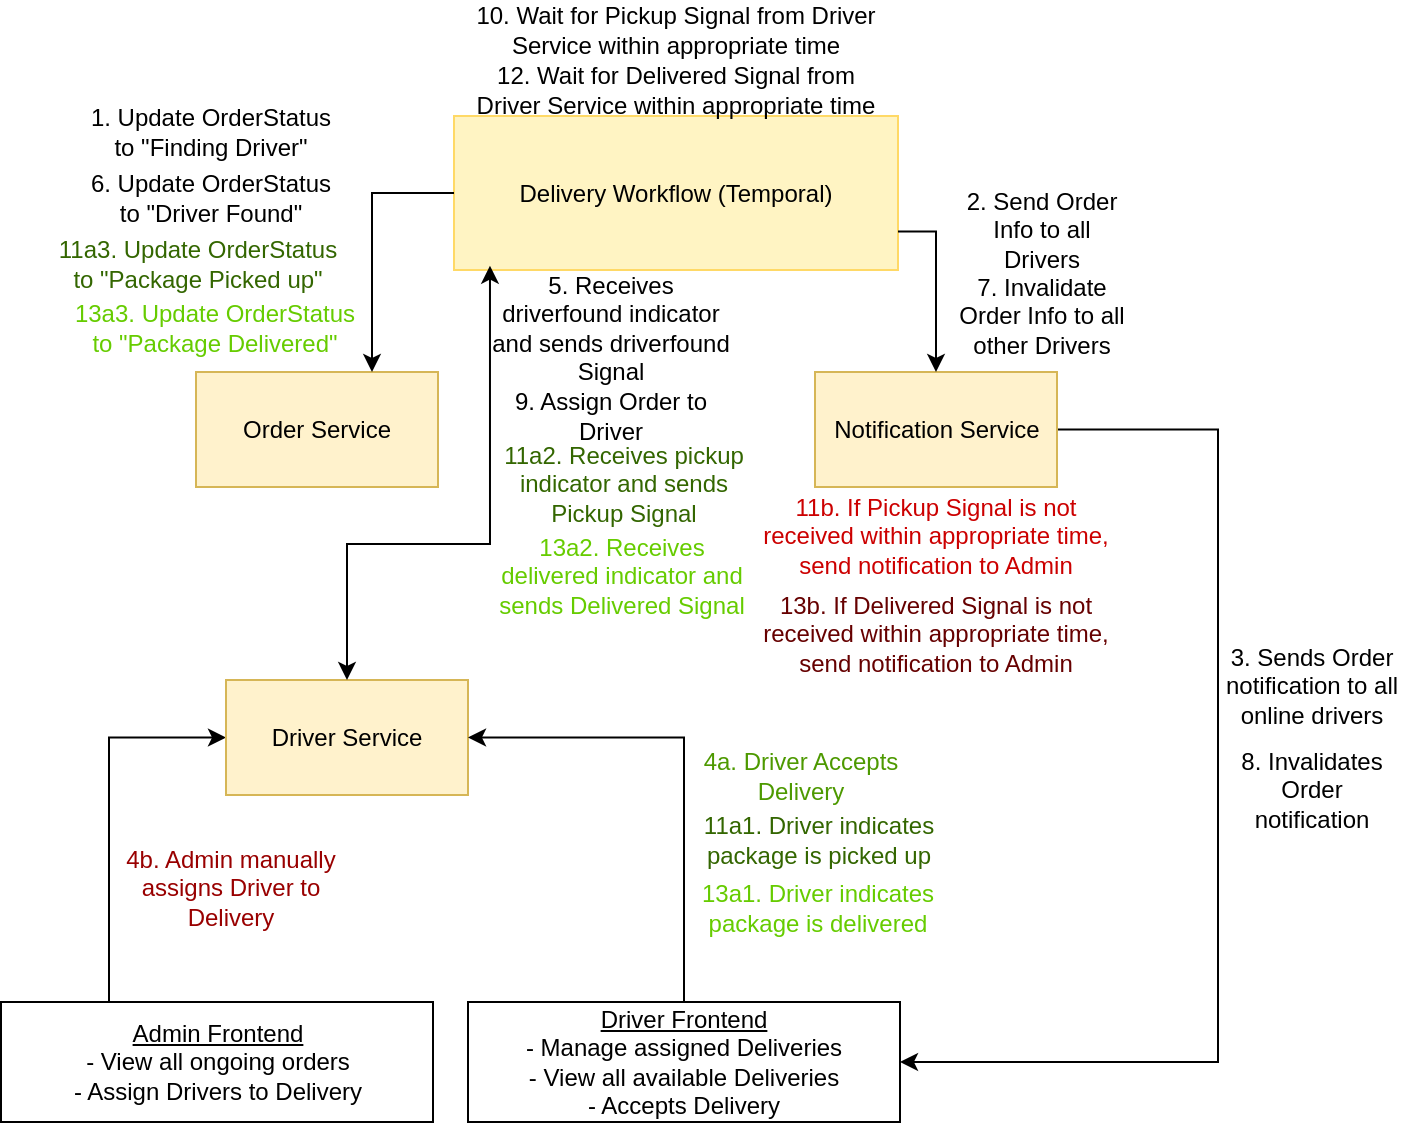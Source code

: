 <mxfile version="26.1.0">
  <diagram name="Page-1" id="AIPoxRdhrtce3UdJt4KN">
    <mxGraphModel dx="1026" dy="609" grid="0" gridSize="10" guides="1" tooltips="1" connect="1" arrows="1" fold="1" page="1" pageScale="1" pageWidth="827" pageHeight="1169" math="0" shadow="0">
      <root>
        <mxCell id="0" />
        <mxCell id="1" parent="0" />
        <mxCell id="sGVSHZmp7kZCRn9jOwzH-1" value="Delivery Workflow (Temporal)" style="rounded=0;whiteSpace=wrap;html=1;fillColor=light-dark(#FFF4C3,var(--ge-dark-color, #121212));strokeColor=light-dark(#FFD966,#FFFFFF);" parent="1" vertex="1">
          <mxGeometry x="340" y="112" width="222" height="77" as="geometry" />
        </mxCell>
        <mxCell id="N_pRQEPDte80IIOeTLnO-1" value="Order Service" style="rounded=0;whiteSpace=wrap;html=1;fillColor=#fff2cc;strokeColor=#d6b656;" parent="1" vertex="1">
          <mxGeometry x="211" y="240" width="121" height="57.5" as="geometry" />
        </mxCell>
        <mxCell id="N_pRQEPDte80IIOeTLnO-2" value="" style="endArrow=none;startArrow=classic;html=1;rounded=0;entryX=0;entryY=0.5;entryDx=0;entryDy=0;edgeStyle=orthogonalEdgeStyle;startFill=1;" parent="1" target="sGVSHZmp7kZCRn9jOwzH-1" edge="1">
          <mxGeometry width="50" height="50" relative="1" as="geometry">
            <mxPoint x="299" y="240" as="sourcePoint" />
            <mxPoint x="159.25" y="147" as="targetPoint" />
            <Array as="points">
              <mxPoint x="299" y="240" />
              <mxPoint x="299" y="151" />
            </Array>
          </mxGeometry>
        </mxCell>
        <mxCell id="N_pRQEPDte80IIOeTLnO-3" value="1. Update OrderStatus to &quot;Finding Driver&quot;" style="text;html=1;align=center;verticalAlign=middle;whiteSpace=wrap;rounded=0;" parent="1" vertex="1">
          <mxGeometry x="151" y="105" width="135" height="30" as="geometry" />
        </mxCell>
        <mxCell id="FCyn03ZtiModcpzmfuNr-1" style="edgeStyle=orthogonalEdgeStyle;rounded=0;orthogonalLoop=1;jettySize=auto;html=1;exitX=0;exitY=0.5;exitDx=0;exitDy=0;entryX=0.25;entryY=0;entryDx=0;entryDy=0;startArrow=classic;startFill=1;endArrow=none;" edge="1" parent="1" source="N_pRQEPDte80IIOeTLnO-4" target="N_pRQEPDte80IIOeTLnO-18">
          <mxGeometry relative="1" as="geometry" />
        </mxCell>
        <mxCell id="N_pRQEPDte80IIOeTLnO-4" value="Driver Service" style="rounded=0;whiteSpace=wrap;html=1;fillColor=#fff2cc;strokeColor=#d6b656;" parent="1" vertex="1">
          <mxGeometry x="226" y="394" width="121" height="57.5" as="geometry" />
        </mxCell>
        <mxCell id="FCyn03ZtiModcpzmfuNr-3" style="edgeStyle=orthogonalEdgeStyle;rounded=0;orthogonalLoop=1;jettySize=auto;html=1;exitX=1;exitY=0.5;exitDx=0;exitDy=0;entryX=1;entryY=0.5;entryDx=0;entryDy=0;" edge="1" parent="1" source="N_pRQEPDte80IIOeTLnO-5" target="N_pRQEPDte80IIOeTLnO-26">
          <mxGeometry relative="1" as="geometry">
            <Array as="points">
              <mxPoint x="722" y="269" />
              <mxPoint x="722" y="585" />
            </Array>
          </mxGeometry>
        </mxCell>
        <mxCell id="N_pRQEPDte80IIOeTLnO-5" value="Notification Service" style="rounded=0;whiteSpace=wrap;html=1;fillColor=#fff2cc;strokeColor=#d6b656;" parent="1" vertex="1">
          <mxGeometry x="520.5" y="240" width="121" height="57.5" as="geometry" />
        </mxCell>
        <mxCell id="N_pRQEPDte80IIOeTLnO-7" value="" style="endArrow=classic;startArrow=classic;html=1;rounded=0;exitX=0.5;exitY=0;exitDx=0;exitDy=0;edgeStyle=orthogonalEdgeStyle;entryX=0.081;entryY=0.972;entryDx=0;entryDy=0;entryPerimeter=0;" parent="1" source="N_pRQEPDte80IIOeTLnO-4" target="sGVSHZmp7kZCRn9jOwzH-1" edge="1">
          <mxGeometry width="50" height="50" relative="1" as="geometry">
            <mxPoint x="398" y="240" as="sourcePoint" />
            <mxPoint x="378" y="216" as="targetPoint" />
            <Array as="points">
              <mxPoint x="287" y="326" />
              <mxPoint x="358" y="326" />
            </Array>
          </mxGeometry>
        </mxCell>
        <mxCell id="N_pRQEPDte80IIOeTLnO-11" value="2. Send Order Info to all Drivers" style="text;html=1;align=center;verticalAlign=middle;whiteSpace=wrap;rounded=0;" parent="1" vertex="1">
          <mxGeometry x="588" y="154" width="92" height="30" as="geometry" />
        </mxCell>
        <mxCell id="N_pRQEPDte80IIOeTLnO-16" value="&lt;font style=&quot;color: rgb(77, 153, 0);&quot;&gt;4a. Driver Accepts Delivery&lt;/font&gt;" style="text;html=1;align=center;verticalAlign=middle;whiteSpace=wrap;rounded=0;" parent="1" vertex="1">
          <mxGeometry x="461" y="427" width="105" height="30" as="geometry" />
        </mxCell>
        <mxCell id="N_pRQEPDte80IIOeTLnO-18" value="&lt;u&gt;Admin Frontend&lt;/u&gt;&lt;div&gt;- View all ongoing orders&lt;br&gt;&lt;/div&gt;&lt;div&gt;- Assign Drivers to Delivery&lt;/div&gt;" style="rounded=0;whiteSpace=wrap;html=1;" parent="1" vertex="1">
          <mxGeometry x="113.5" y="555" width="216" height="60" as="geometry" />
        </mxCell>
        <mxCell id="N_pRQEPDte80IIOeTLnO-23" value="" style="endArrow=none;startArrow=classic;html=1;rounded=0;entryX=1;entryY=0.75;entryDx=0;entryDy=0;exitX=0.5;exitY=0;exitDx=0;exitDy=0;edgeStyle=orthogonalEdgeStyle;startFill=1;" parent="1" source="N_pRQEPDte80IIOeTLnO-5" target="sGVSHZmp7kZCRn9jOwzH-1" edge="1">
          <mxGeometry width="50" height="50" relative="1" as="geometry">
            <mxPoint x="659" y="260" as="sourcePoint" />
            <mxPoint x="582" y="171" as="targetPoint" />
            <Array as="points">
              <mxPoint x="581" y="170" />
            </Array>
          </mxGeometry>
        </mxCell>
        <mxCell id="N_pRQEPDte80IIOeTLnO-24" value="&lt;font style=&quot;color: rgb(153, 0, 0);&quot;&gt;4b. Admin manually assigns Driver to Delivery&lt;/font&gt;" style="text;html=1;align=center;verticalAlign=middle;whiteSpace=wrap;rounded=0;" parent="1" vertex="1">
          <mxGeometry x="174" y="478" width="109" height="40" as="geometry" />
        </mxCell>
        <mxCell id="N_pRQEPDte80IIOeTLnO-25" value="6. Update OrderStatus to &quot;Driver Found&quot;" style="text;html=1;align=center;verticalAlign=middle;whiteSpace=wrap;rounded=0;" parent="1" vertex="1">
          <mxGeometry x="151" y="137.5" width="135" height="30" as="geometry" />
        </mxCell>
        <mxCell id="FCyn03ZtiModcpzmfuNr-2" style="edgeStyle=orthogonalEdgeStyle;rounded=0;orthogonalLoop=1;jettySize=auto;html=1;exitX=0.5;exitY=0;exitDx=0;exitDy=0;entryX=1;entryY=0.5;entryDx=0;entryDy=0;startArrow=none;startFill=0;" edge="1" parent="1" source="N_pRQEPDte80IIOeTLnO-26" target="N_pRQEPDte80IIOeTLnO-4">
          <mxGeometry relative="1" as="geometry" />
        </mxCell>
        <mxCell id="N_pRQEPDte80IIOeTLnO-26" value="&lt;u&gt;Driver Frontend&lt;/u&gt;&lt;div&gt;- Manage assigned Deliveries&lt;br&gt;&lt;/div&gt;&lt;div&gt;- View all available Deliveries&lt;/div&gt;&lt;div&gt;- Accepts Delivery&lt;/div&gt;" style="rounded=0;whiteSpace=wrap;html=1;" parent="1" vertex="1">
          <mxGeometry x="347" y="555" width="216" height="60" as="geometry" />
        </mxCell>
        <mxCell id="N_pRQEPDte80IIOeTLnO-28" value="9. Assign Order to Driver" style="text;html=1;align=center;verticalAlign=middle;whiteSpace=wrap;rounded=0;" parent="1" vertex="1">
          <mxGeometry x="356" y="247" width="125" height="30" as="geometry" />
        </mxCell>
        <mxCell id="N_pRQEPDte80IIOeTLnO-29" value="10. Wait for Pickup Signal from Driver Service within appropriate time" style="text;html=1;align=center;verticalAlign=middle;whiteSpace=wrap;rounded=0;" parent="1" vertex="1">
          <mxGeometry x="347" y="54" width="208" height="30" as="geometry" />
        </mxCell>
        <mxCell id="N_pRQEPDte80IIOeTLnO-30" value="&lt;font style=&quot;&quot;&gt;11b. If Pickup Signal is not received within appropriate time, send notification to Admin&lt;/font&gt;" style="text;html=1;align=center;verticalAlign=middle;whiteSpace=wrap;rounded=0;fontColor=#CC0000;" parent="1" vertex="1">
          <mxGeometry x="493" y="302" width="176" height="40" as="geometry" />
        </mxCell>
        <mxCell id="N_pRQEPDte80IIOeTLnO-33" value="&lt;font style=&quot;&quot;&gt;11a3. Update OrderStatus to &quot;Package Picked up&quot;&lt;/font&gt;" style="text;html=1;align=center;verticalAlign=middle;whiteSpace=wrap;rounded=0;fontColor=#336600;" parent="1" vertex="1">
          <mxGeometry x="141" y="171" width="142" height="30" as="geometry" />
        </mxCell>
        <mxCell id="N_pRQEPDte80IIOeTLnO-34" value="12. Wait for Delivered Signal from Driver Service within appropriate time" style="text;html=1;align=center;verticalAlign=middle;whiteSpace=wrap;rounded=0;" parent="1" vertex="1">
          <mxGeometry x="347" y="84" width="208" height="30" as="geometry" />
        </mxCell>
        <mxCell id="N_pRQEPDte80IIOeTLnO-35" value="&lt;font style=&quot;&quot;&gt;11a1. Driver indicates package is picked up&lt;/font&gt;" style="text;html=1;align=center;verticalAlign=middle;whiteSpace=wrap;rounded=0;fontColor=#336600;" parent="1" vertex="1">
          <mxGeometry x="461" y="457" width="123" height="34" as="geometry" />
        </mxCell>
        <mxCell id="N_pRQEPDte80IIOeTLnO-38" value="&lt;font style=&quot;&quot;&gt;11a2. Receives pickup indicator and sends Pickup Signal&lt;/font&gt;" style="text;html=1;align=center;verticalAlign=middle;whiteSpace=wrap;rounded=0;fontColor=#336600;" parent="1" vertex="1">
          <mxGeometry x="356" y="279" width="138" height="34" as="geometry" />
        </mxCell>
        <mxCell id="N_pRQEPDte80IIOeTLnO-39" value="&lt;font style=&quot;&quot;&gt;13a1. Driver indicates package is delivered&lt;/font&gt;" style="text;html=1;align=center;verticalAlign=middle;whiteSpace=wrap;rounded=0;fontColor=#66CC00;" parent="1" vertex="1">
          <mxGeometry x="461" y="491" width="121.5" height="34" as="geometry" />
        </mxCell>
        <mxCell id="N_pRQEPDte80IIOeTLnO-40" value="&lt;font style=&quot;&quot;&gt;13a2. Receives delivered indicator and sends Delivered Signal&lt;/font&gt;" style="text;html=1;align=center;verticalAlign=middle;whiteSpace=wrap;rounded=0;fontColor=#66CC00;" parent="1" vertex="1">
          <mxGeometry x="356" y="323" width="136" height="37" as="geometry" />
        </mxCell>
        <mxCell id="N_pRQEPDte80IIOeTLnO-41" value="&lt;font style=&quot;&quot;&gt;13a3. Update OrderStatus to &quot;Package Delivered&quot;&lt;/font&gt;" style="text;html=1;align=center;verticalAlign=middle;whiteSpace=wrap;rounded=0;fontColor=#66CC00;" parent="1" vertex="1">
          <mxGeometry x="148" y="203" width="145" height="30" as="geometry" />
        </mxCell>
        <mxCell id="N_pRQEPDte80IIOeTLnO-42" value="&lt;font style=&quot;&quot;&gt;13b. If Delivered Signal is not received within appropriate time, send notification to Admin&lt;/font&gt;" style="text;html=1;align=center;verticalAlign=middle;whiteSpace=wrap;rounded=0;fontColor=#660000;" parent="1" vertex="1">
          <mxGeometry x="493" y="351" width="176" height="40" as="geometry" />
        </mxCell>
        <mxCell id="FCyn03ZtiModcpzmfuNr-4" value="3. Sends Order notification to all online drivers" style="text;html=1;align=center;verticalAlign=middle;whiteSpace=wrap;rounded=0;" vertex="1" parent="1">
          <mxGeometry x="723" y="382" width="92" height="30" as="geometry" />
        </mxCell>
        <mxCell id="FCyn03ZtiModcpzmfuNr-6" value="5. Receives driverfound indicator and sends driverfound Signal" style="text;html=1;align=center;verticalAlign=middle;whiteSpace=wrap;rounded=0;" vertex="1" parent="1">
          <mxGeometry x="356" y="203" width="125" height="30" as="geometry" />
        </mxCell>
        <mxCell id="FCyn03ZtiModcpzmfuNr-7" value="7. Invalidate Order Info to all other Drivers" style="text;html=1;align=center;verticalAlign=middle;whiteSpace=wrap;rounded=0;" vertex="1" parent="1">
          <mxGeometry x="588" y="197" width="92" height="30" as="geometry" />
        </mxCell>
        <mxCell id="FCyn03ZtiModcpzmfuNr-8" value="8. Invalidates Order notification" style="text;html=1;align=center;verticalAlign=middle;whiteSpace=wrap;rounded=0;" vertex="1" parent="1">
          <mxGeometry x="723" y="434" width="92" height="30" as="geometry" />
        </mxCell>
      </root>
    </mxGraphModel>
  </diagram>
</mxfile>
